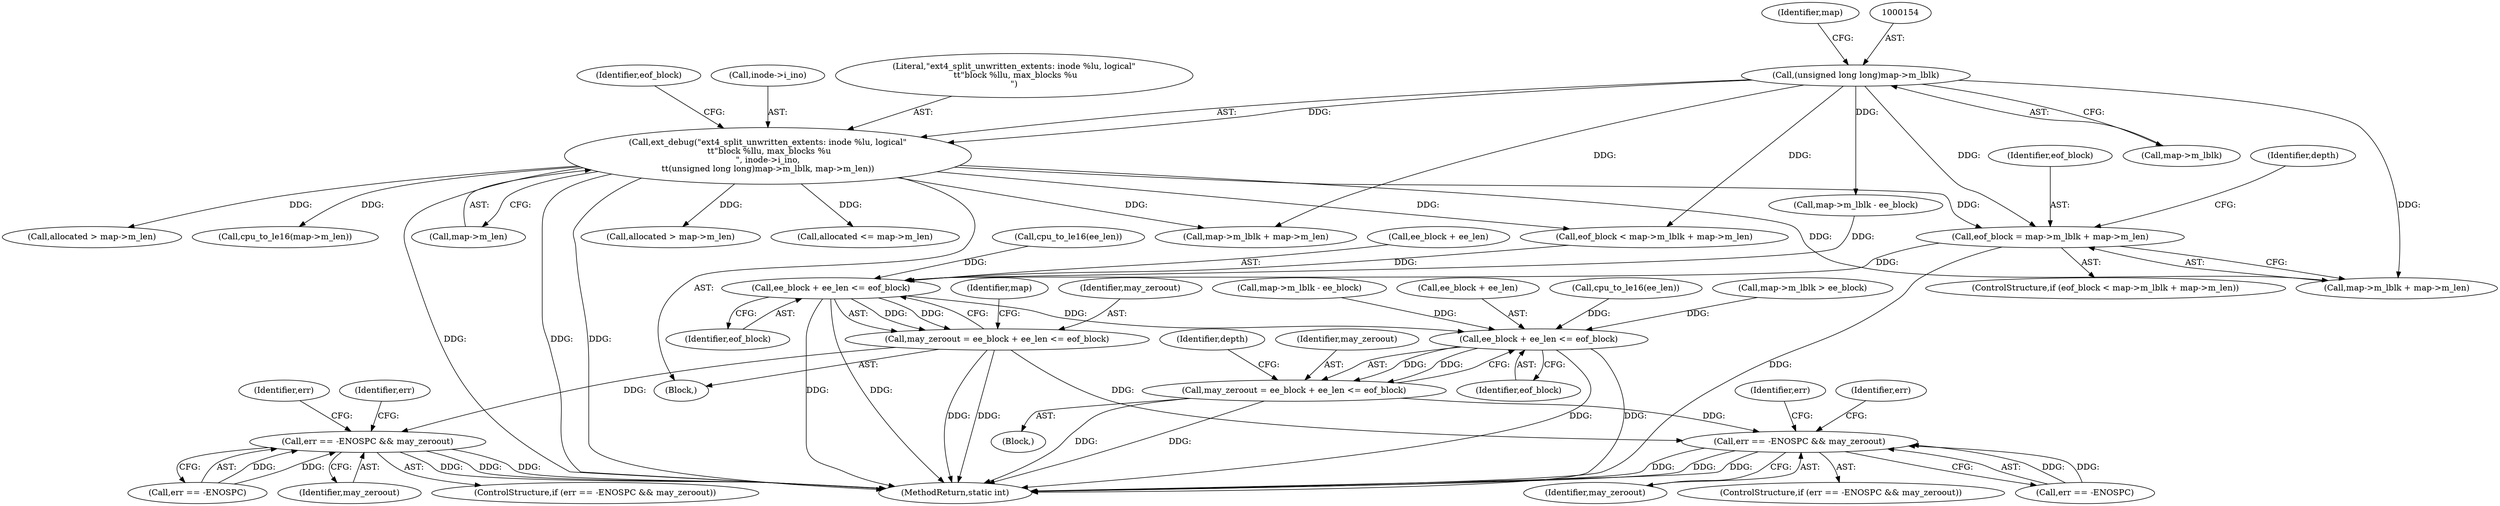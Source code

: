digraph "1_linux_667eff35a1f56fa74ce98a0c7c29a40adc1ba4e3_0@integer" {
"1000190" [label="(Call,eof_block = map->m_lblk + map->m_len)"];
"1000153" [label="(Call,(unsigned long long)map->m_lblk)"];
"1000148" [label="(Call,ext_debug(\"ext4_split_unwritten_extents: inode %lu, logical\"\n \t\t\"block %llu, max_blocks %u\n\", inode->i_ino,\n\t\t(unsigned long long)map->m_lblk, map->m_len))"];
"1000262" [label="(Call,ee_block + ee_len <= eof_block)"];
"1000260" [label="(Call,may_zeroout = ee_block + ee_len <= eof_block)"];
"1000387" [label="(Call,err == -ENOSPC && may_zeroout)"];
"1000580" [label="(Call,err == -ENOSPC && may_zeroout)"];
"1000450" [label="(Call,ee_block + ee_len <= eof_block)"];
"1000448" [label="(Call,may_zeroout = ee_block + ee_len <= eof_block)"];
"1000388" [label="(Call,err == -ENOSPC)"];
"1000341" [label="(Block,)"];
"1000386" [label="(ControlStructure,if (err == -ENOSPC && may_zeroout))"];
"1000322" [label="(Call,allocated > map->m_len)"];
"1000253" [label="(Call,cpu_to_le16(ee_len))"];
"1000183" [label="(Call,map->m_lblk + map->m_len)"];
"1000274" [label="(Call,allocated <= map->m_len)"];
"1000149" [label="(Literal,\"ext4_split_unwritten_extents: inode %lu, logical\"\n \t\t\"block %llu, max_blocks %u\n\")"];
"1000271" [label="(Identifier,map)"];
"1000200" [label="(Identifier,depth)"];
"1000158" [label="(Call,map->m_len)"];
"1000336" [label="(Call,allocated > map->m_len)"];
"1000454" [label="(Identifier,eof_block)"];
"1000581" [label="(Call,err == -ENOSPC)"];
"1000585" [label="(Identifier,may_zeroout)"];
"1000293" [label="(Call,map->m_lblk > ee_block)"];
"1000432" [label="(Identifier,err)"];
"1000387" [label="(Call,err == -ENOSPC && may_zeroout)"];
"1000580" [label="(Call,err == -ENOSPC && may_zeroout)"];
"1000307" [label="(Call,map->m_lblk - ee_block)"];
"1000159" [label="(Identifier,map)"];
"1000162" [label="(Identifier,eof_block)"];
"1000266" [label="(Identifier,eof_block)"];
"1000392" [label="(Identifier,may_zeroout)"];
"1000451" [label="(Call,ee_block + ee_len)"];
"1000224" [label="(Call,map->m_lblk - ee_block)"];
"1000262" [label="(Call,ee_block + ee_len <= eof_block)"];
"1000263" [label="(Call,ee_block + ee_len)"];
"1000395" [label="(Identifier,err)"];
"1000180" [label="(ControlStructure,if (eof_block < map->m_lblk + map->m_len))"];
"1000448" [label="(Call,may_zeroout = ee_block + ee_len <= eof_block)"];
"1000155" [label="(Call,map->m_lblk)"];
"1000450" [label="(Call,ee_block + ee_len <= eof_block)"];
"1000153" [label="(Call,(unsigned long long)map->m_lblk)"];
"1000588" [label="(Identifier,err)"];
"1000260" [label="(Call,may_zeroout = ee_block + ee_len <= eof_block)"];
"1000446" [label="(Call,cpu_to_le16(ee_len))"];
"1000150" [label="(Call,inode->i_ino)"];
"1000181" [label="(Call,eof_block < map->m_lblk + map->m_len)"];
"1000456" [label="(Identifier,depth)"];
"1000579" [label="(ControlStructure,if (err == -ENOSPC && may_zeroout))"];
"1000191" [label="(Identifier,eof_block)"];
"1000192" [label="(Call,map->m_lblk + map->m_len)"];
"1000190" [label="(Call,eof_block = map->m_lblk + map->m_len)"];
"1000331" [label="(Call,cpu_to_le16(map->m_len))"];
"1000261" [label="(Identifier,may_zeroout)"];
"1000625" [label="(Identifier,err)"];
"1000449" [label="(Identifier,may_zeroout)"];
"1000121" [label="(Block,)"];
"1000666" [label="(MethodReturn,static int)"];
"1000148" [label="(Call,ext_debug(\"ext4_split_unwritten_extents: inode %lu, logical\"\n \t\t\"block %llu, max_blocks %u\n\", inode->i_ino,\n\t\t(unsigned long long)map->m_lblk, map->m_len))"];
"1000190" -> "1000180"  [label="AST: "];
"1000190" -> "1000192"  [label="CFG: "];
"1000191" -> "1000190"  [label="AST: "];
"1000192" -> "1000190"  [label="AST: "];
"1000200" -> "1000190"  [label="CFG: "];
"1000190" -> "1000666"  [label="DDG: "];
"1000153" -> "1000190"  [label="DDG: "];
"1000148" -> "1000190"  [label="DDG: "];
"1000190" -> "1000262"  [label="DDG: "];
"1000153" -> "1000148"  [label="AST: "];
"1000153" -> "1000155"  [label="CFG: "];
"1000154" -> "1000153"  [label="AST: "];
"1000155" -> "1000153"  [label="AST: "];
"1000159" -> "1000153"  [label="CFG: "];
"1000153" -> "1000148"  [label="DDG: "];
"1000153" -> "1000181"  [label="DDG: "];
"1000153" -> "1000183"  [label="DDG: "];
"1000153" -> "1000192"  [label="DDG: "];
"1000153" -> "1000224"  [label="DDG: "];
"1000148" -> "1000121"  [label="AST: "];
"1000148" -> "1000158"  [label="CFG: "];
"1000149" -> "1000148"  [label="AST: "];
"1000150" -> "1000148"  [label="AST: "];
"1000158" -> "1000148"  [label="AST: "];
"1000162" -> "1000148"  [label="CFG: "];
"1000148" -> "1000666"  [label="DDG: "];
"1000148" -> "1000666"  [label="DDG: "];
"1000148" -> "1000666"  [label="DDG: "];
"1000148" -> "1000181"  [label="DDG: "];
"1000148" -> "1000183"  [label="DDG: "];
"1000148" -> "1000192"  [label="DDG: "];
"1000148" -> "1000274"  [label="DDG: "];
"1000148" -> "1000322"  [label="DDG: "];
"1000148" -> "1000331"  [label="DDG: "];
"1000148" -> "1000336"  [label="DDG: "];
"1000262" -> "1000260"  [label="AST: "];
"1000262" -> "1000266"  [label="CFG: "];
"1000263" -> "1000262"  [label="AST: "];
"1000266" -> "1000262"  [label="AST: "];
"1000260" -> "1000262"  [label="CFG: "];
"1000262" -> "1000666"  [label="DDG: "];
"1000262" -> "1000666"  [label="DDG: "];
"1000262" -> "1000260"  [label="DDG: "];
"1000262" -> "1000260"  [label="DDG: "];
"1000224" -> "1000262"  [label="DDG: "];
"1000253" -> "1000262"  [label="DDG: "];
"1000181" -> "1000262"  [label="DDG: "];
"1000262" -> "1000450"  [label="DDG: "];
"1000260" -> "1000121"  [label="AST: "];
"1000261" -> "1000260"  [label="AST: "];
"1000271" -> "1000260"  [label="CFG: "];
"1000260" -> "1000666"  [label="DDG: "];
"1000260" -> "1000666"  [label="DDG: "];
"1000260" -> "1000387"  [label="DDG: "];
"1000260" -> "1000580"  [label="DDG: "];
"1000387" -> "1000386"  [label="AST: "];
"1000387" -> "1000388"  [label="CFG: "];
"1000387" -> "1000392"  [label="CFG: "];
"1000388" -> "1000387"  [label="AST: "];
"1000392" -> "1000387"  [label="AST: "];
"1000395" -> "1000387"  [label="CFG: "];
"1000432" -> "1000387"  [label="CFG: "];
"1000387" -> "1000666"  [label="DDG: "];
"1000387" -> "1000666"  [label="DDG: "];
"1000387" -> "1000666"  [label="DDG: "];
"1000388" -> "1000387"  [label="DDG: "];
"1000388" -> "1000387"  [label="DDG: "];
"1000580" -> "1000579"  [label="AST: "];
"1000580" -> "1000581"  [label="CFG: "];
"1000580" -> "1000585"  [label="CFG: "];
"1000581" -> "1000580"  [label="AST: "];
"1000585" -> "1000580"  [label="AST: "];
"1000588" -> "1000580"  [label="CFG: "];
"1000625" -> "1000580"  [label="CFG: "];
"1000580" -> "1000666"  [label="DDG: "];
"1000580" -> "1000666"  [label="DDG: "];
"1000580" -> "1000666"  [label="DDG: "];
"1000581" -> "1000580"  [label="DDG: "];
"1000581" -> "1000580"  [label="DDG: "];
"1000448" -> "1000580"  [label="DDG: "];
"1000450" -> "1000448"  [label="AST: "];
"1000450" -> "1000454"  [label="CFG: "];
"1000451" -> "1000450"  [label="AST: "];
"1000454" -> "1000450"  [label="AST: "];
"1000448" -> "1000450"  [label="CFG: "];
"1000450" -> "1000666"  [label="DDG: "];
"1000450" -> "1000666"  [label="DDG: "];
"1000450" -> "1000448"  [label="DDG: "];
"1000450" -> "1000448"  [label="DDG: "];
"1000307" -> "1000450"  [label="DDG: "];
"1000293" -> "1000450"  [label="DDG: "];
"1000446" -> "1000450"  [label="DDG: "];
"1000448" -> "1000341"  [label="AST: "];
"1000449" -> "1000448"  [label="AST: "];
"1000456" -> "1000448"  [label="CFG: "];
"1000448" -> "1000666"  [label="DDG: "];
"1000448" -> "1000666"  [label="DDG: "];
}
